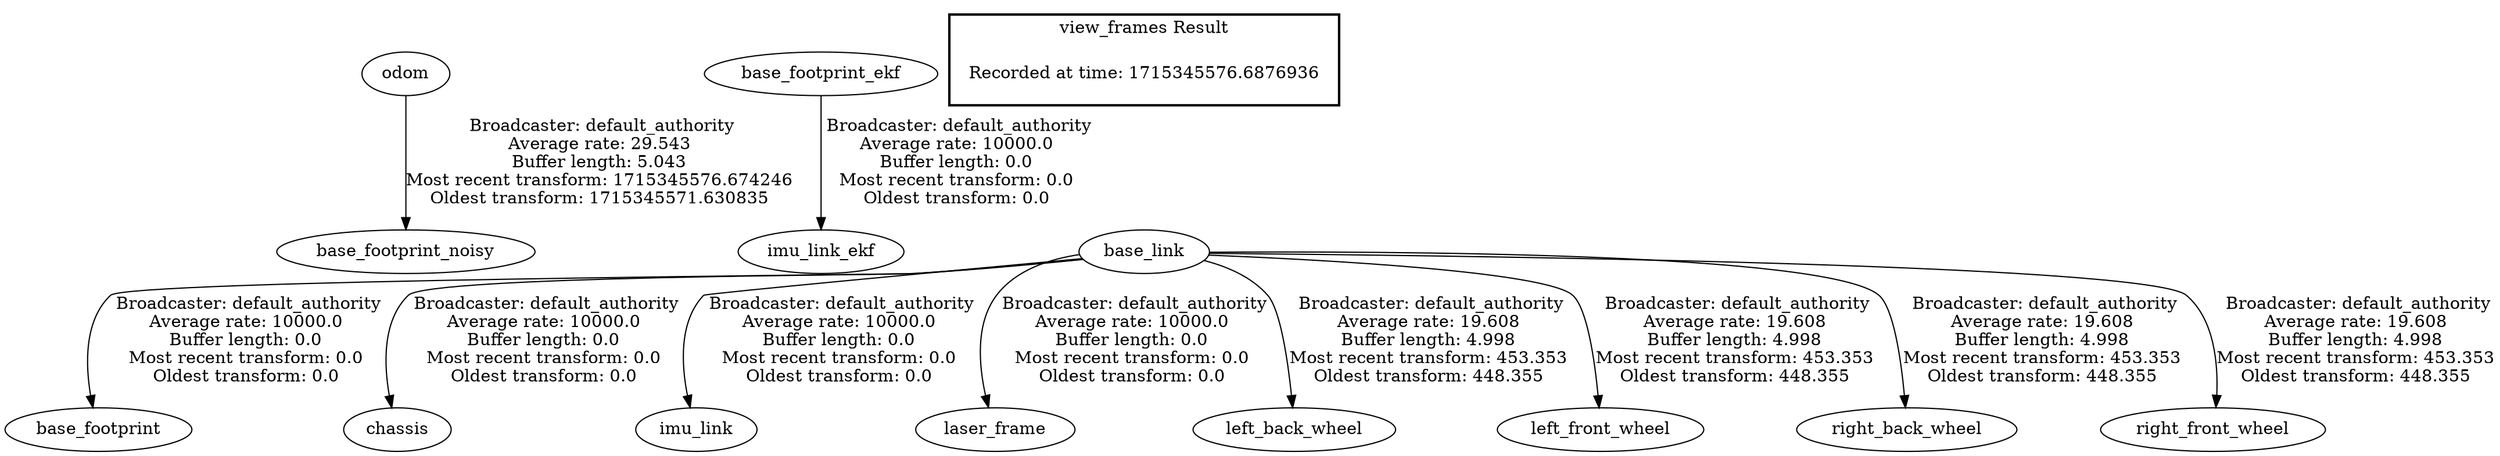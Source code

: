 digraph G {
"odom" -> "base_footprint_noisy"[label=" Broadcaster: default_authority\nAverage rate: 29.543\nBuffer length: 5.043\nMost recent transform: 1715345576.674246\nOldest transform: 1715345571.630835\n"];
"base_footprint_ekf" -> "imu_link_ekf"[label=" Broadcaster: default_authority\nAverage rate: 10000.0\nBuffer length: 0.0\nMost recent transform: 0.0\nOldest transform: 0.0\n"];
"base_link" -> "base_footprint"[label=" Broadcaster: default_authority\nAverage rate: 10000.0\nBuffer length: 0.0\nMost recent transform: 0.0\nOldest transform: 0.0\n"];
"base_link" -> "chassis"[label=" Broadcaster: default_authority\nAverage rate: 10000.0\nBuffer length: 0.0\nMost recent transform: 0.0\nOldest transform: 0.0\n"];
"base_link" -> "imu_link"[label=" Broadcaster: default_authority\nAverage rate: 10000.0\nBuffer length: 0.0\nMost recent transform: 0.0\nOldest transform: 0.0\n"];
"base_link" -> "laser_frame"[label=" Broadcaster: default_authority\nAverage rate: 10000.0\nBuffer length: 0.0\nMost recent transform: 0.0\nOldest transform: 0.0\n"];
"base_link" -> "left_back_wheel"[label=" Broadcaster: default_authority\nAverage rate: 19.608\nBuffer length: 4.998\nMost recent transform: 453.353\nOldest transform: 448.355\n"];
"base_link" -> "left_front_wheel"[label=" Broadcaster: default_authority\nAverage rate: 19.608\nBuffer length: 4.998\nMost recent transform: 453.353\nOldest transform: 448.355\n"];
"base_link" -> "right_back_wheel"[label=" Broadcaster: default_authority\nAverage rate: 19.608\nBuffer length: 4.998\nMost recent transform: 453.353\nOldest transform: 448.355\n"];
"base_link" -> "right_front_wheel"[label=" Broadcaster: default_authority\nAverage rate: 19.608\nBuffer length: 4.998\nMost recent transform: 453.353\nOldest transform: 448.355\n"];
edge [style=invis];
 subgraph cluster_legend { style=bold; color=black; label ="view_frames Result";
"Recorded at time: 1715345576.6876936"[ shape=plaintext ] ;
}->"base_link";
}